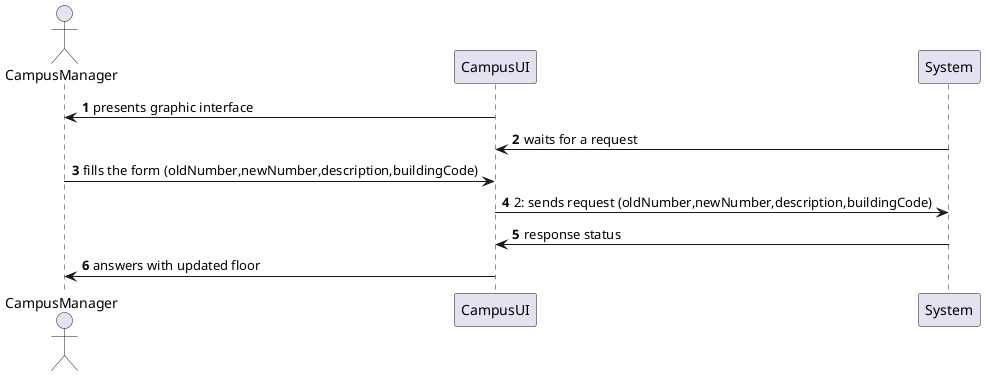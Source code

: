 @startuml

autonumber

actor CampusManager as GC
participant CampusUI as GUI
participant System as S

GUI -> GC : presents graphic interface
GUI <- S :  waits for a request
GC -> GUI : fills the form (oldNumber,newNumber,description,buildingCode)
GUI -> S : 2: sends request (oldNumber,newNumber,description,buildingCode)

S -> GUI : response status
GUI -> GC : answers with updated floor



@enduml